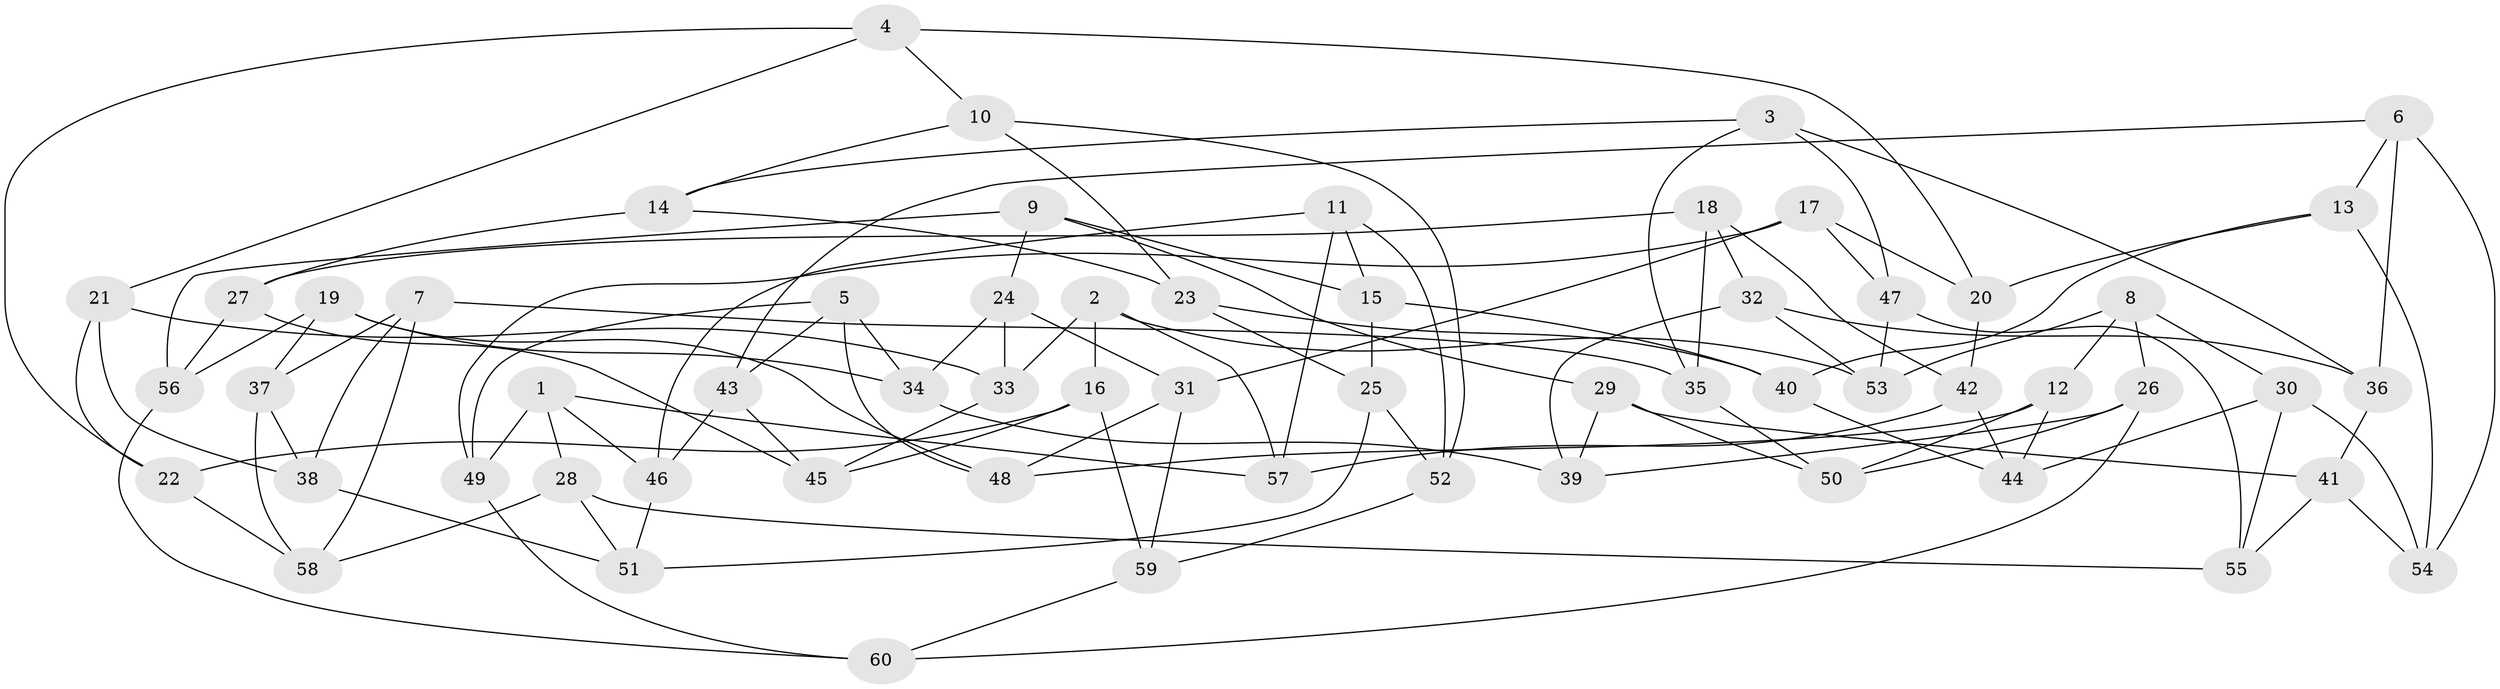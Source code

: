 // coarse degree distribution, {6: 0.3333333333333333, 4: 0.5238095238095238, 5: 0.09523809523809523, 3: 0.047619047619047616}
// Generated by graph-tools (version 1.1) at 2025/52/02/27/25 19:52:27]
// undirected, 60 vertices, 120 edges
graph export_dot {
graph [start="1"]
  node [color=gray90,style=filled];
  1;
  2;
  3;
  4;
  5;
  6;
  7;
  8;
  9;
  10;
  11;
  12;
  13;
  14;
  15;
  16;
  17;
  18;
  19;
  20;
  21;
  22;
  23;
  24;
  25;
  26;
  27;
  28;
  29;
  30;
  31;
  32;
  33;
  34;
  35;
  36;
  37;
  38;
  39;
  40;
  41;
  42;
  43;
  44;
  45;
  46;
  47;
  48;
  49;
  50;
  51;
  52;
  53;
  54;
  55;
  56;
  57;
  58;
  59;
  60;
  1 -- 28;
  1 -- 46;
  1 -- 57;
  1 -- 49;
  2 -- 33;
  2 -- 16;
  2 -- 53;
  2 -- 57;
  3 -- 36;
  3 -- 35;
  3 -- 14;
  3 -- 47;
  4 -- 20;
  4 -- 10;
  4 -- 21;
  4 -- 22;
  5 -- 43;
  5 -- 49;
  5 -- 48;
  5 -- 34;
  6 -- 13;
  6 -- 54;
  6 -- 43;
  6 -- 36;
  7 -- 38;
  7 -- 35;
  7 -- 58;
  7 -- 37;
  8 -- 30;
  8 -- 12;
  8 -- 26;
  8 -- 53;
  9 -- 15;
  9 -- 29;
  9 -- 24;
  9 -- 56;
  10 -- 14;
  10 -- 23;
  10 -- 52;
  11 -- 46;
  11 -- 15;
  11 -- 52;
  11 -- 57;
  12 -- 50;
  12 -- 48;
  12 -- 44;
  13 -- 20;
  13 -- 54;
  13 -- 40;
  14 -- 27;
  14 -- 23;
  15 -- 25;
  15 -- 40;
  16 -- 59;
  16 -- 45;
  16 -- 22;
  17 -- 31;
  17 -- 49;
  17 -- 47;
  17 -- 20;
  18 -- 32;
  18 -- 42;
  18 -- 27;
  18 -- 35;
  19 -- 56;
  19 -- 48;
  19 -- 37;
  19 -- 34;
  20 -- 42;
  21 -- 22;
  21 -- 38;
  21 -- 33;
  22 -- 58;
  23 -- 25;
  23 -- 40;
  24 -- 33;
  24 -- 31;
  24 -- 34;
  25 -- 52;
  25 -- 51;
  26 -- 60;
  26 -- 39;
  26 -- 50;
  27 -- 56;
  27 -- 45;
  28 -- 58;
  28 -- 55;
  28 -- 51;
  29 -- 39;
  29 -- 50;
  29 -- 41;
  30 -- 44;
  30 -- 55;
  30 -- 54;
  31 -- 59;
  31 -- 48;
  32 -- 53;
  32 -- 39;
  32 -- 36;
  33 -- 45;
  34 -- 39;
  35 -- 50;
  36 -- 41;
  37 -- 38;
  37 -- 58;
  38 -- 51;
  40 -- 44;
  41 -- 55;
  41 -- 54;
  42 -- 57;
  42 -- 44;
  43 -- 45;
  43 -- 46;
  46 -- 51;
  47 -- 53;
  47 -- 55;
  49 -- 60;
  52 -- 59;
  56 -- 60;
  59 -- 60;
}
